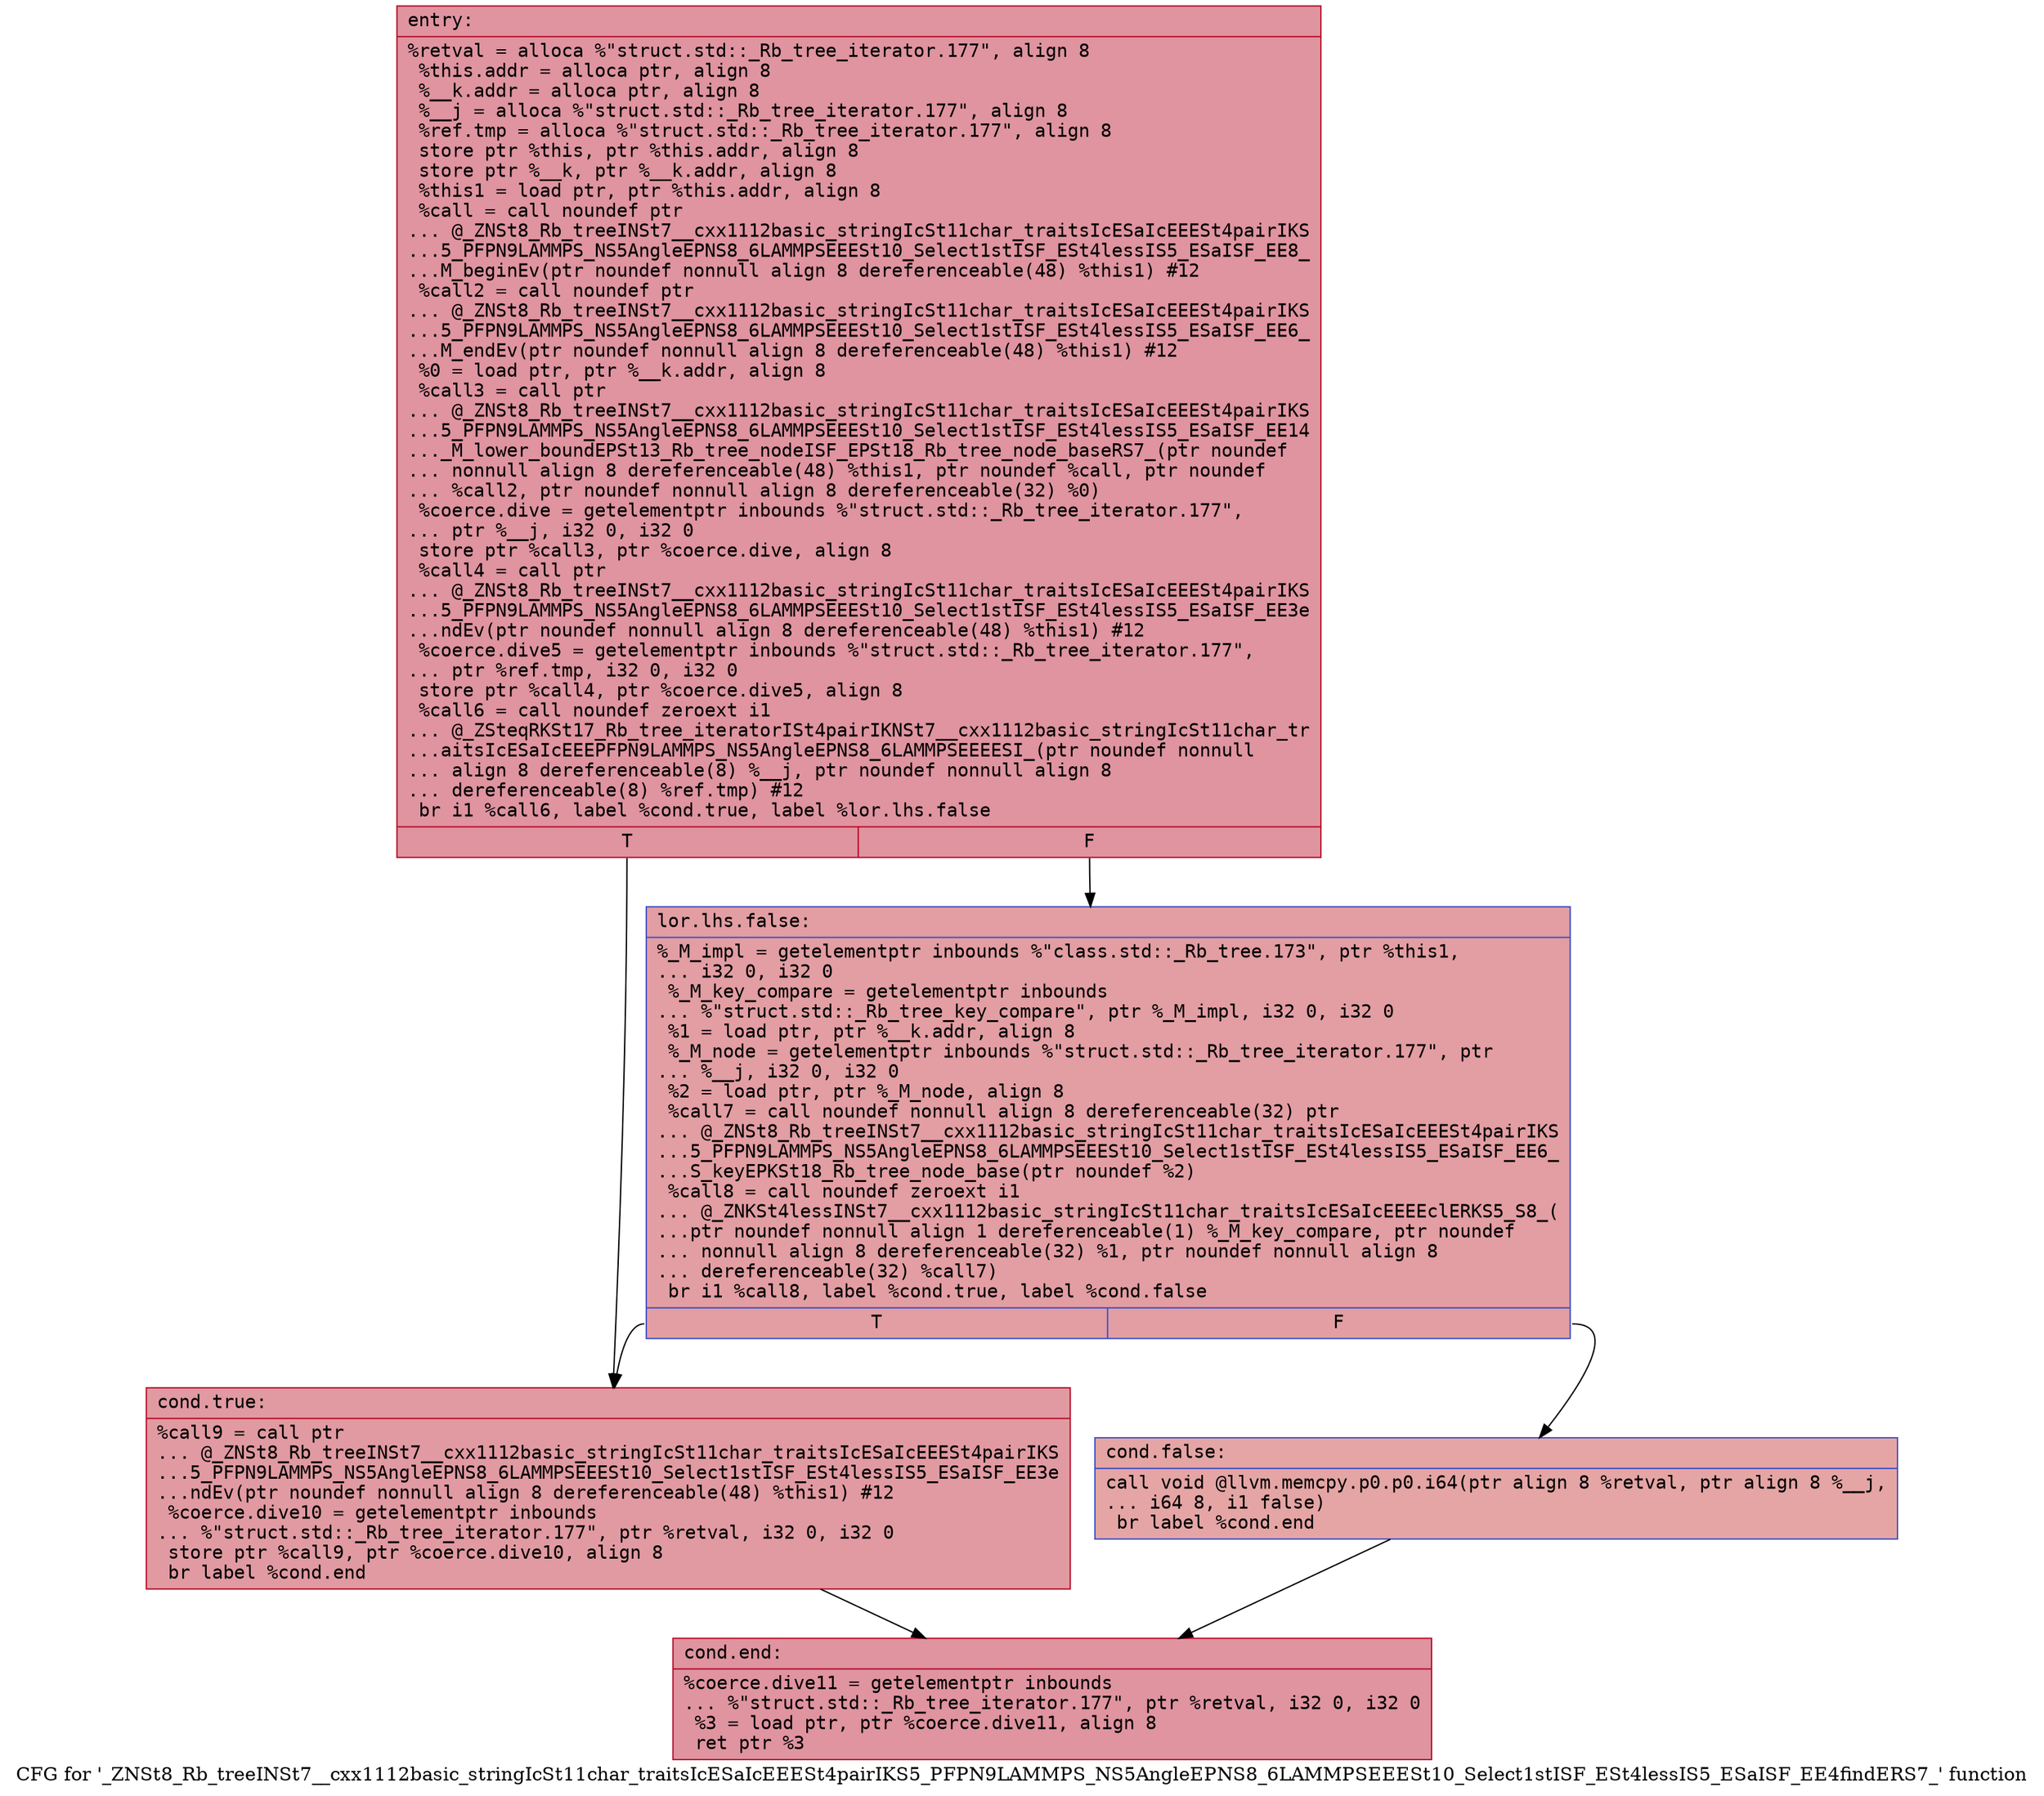 digraph "CFG for '_ZNSt8_Rb_treeINSt7__cxx1112basic_stringIcSt11char_traitsIcESaIcEEESt4pairIKS5_PFPN9LAMMPS_NS5AngleEPNS8_6LAMMPSEEESt10_Select1stISF_ESt4lessIS5_ESaISF_EE4findERS7_' function" {
	label="CFG for '_ZNSt8_Rb_treeINSt7__cxx1112basic_stringIcSt11char_traitsIcESaIcEEESt4pairIKS5_PFPN9LAMMPS_NS5AngleEPNS8_6LAMMPSEEESt10_Select1stISF_ESt4lessIS5_ESaISF_EE4findERS7_' function";

	Node0x562846b64d70 [shape=record,color="#b70d28ff", style=filled, fillcolor="#b70d2870" fontname="Courier",label="{entry:\l|  %retval = alloca %\"struct.std::_Rb_tree_iterator.177\", align 8\l  %this.addr = alloca ptr, align 8\l  %__k.addr = alloca ptr, align 8\l  %__j = alloca %\"struct.std::_Rb_tree_iterator.177\", align 8\l  %ref.tmp = alloca %\"struct.std::_Rb_tree_iterator.177\", align 8\l  store ptr %this, ptr %this.addr, align 8\l  store ptr %__k, ptr %__k.addr, align 8\l  %this1 = load ptr, ptr %this.addr, align 8\l  %call = call noundef ptr\l... @_ZNSt8_Rb_treeINSt7__cxx1112basic_stringIcSt11char_traitsIcESaIcEEESt4pairIKS\l...5_PFPN9LAMMPS_NS5AngleEPNS8_6LAMMPSEEESt10_Select1stISF_ESt4lessIS5_ESaISF_EE8_\l...M_beginEv(ptr noundef nonnull align 8 dereferenceable(48) %this1) #12\l  %call2 = call noundef ptr\l... @_ZNSt8_Rb_treeINSt7__cxx1112basic_stringIcSt11char_traitsIcESaIcEEESt4pairIKS\l...5_PFPN9LAMMPS_NS5AngleEPNS8_6LAMMPSEEESt10_Select1stISF_ESt4lessIS5_ESaISF_EE6_\l...M_endEv(ptr noundef nonnull align 8 dereferenceable(48) %this1) #12\l  %0 = load ptr, ptr %__k.addr, align 8\l  %call3 = call ptr\l... @_ZNSt8_Rb_treeINSt7__cxx1112basic_stringIcSt11char_traitsIcESaIcEEESt4pairIKS\l...5_PFPN9LAMMPS_NS5AngleEPNS8_6LAMMPSEEESt10_Select1stISF_ESt4lessIS5_ESaISF_EE14\l..._M_lower_boundEPSt13_Rb_tree_nodeISF_EPSt18_Rb_tree_node_baseRS7_(ptr noundef\l... nonnull align 8 dereferenceable(48) %this1, ptr noundef %call, ptr noundef\l... %call2, ptr noundef nonnull align 8 dereferenceable(32) %0)\l  %coerce.dive = getelementptr inbounds %\"struct.std::_Rb_tree_iterator.177\",\l... ptr %__j, i32 0, i32 0\l  store ptr %call3, ptr %coerce.dive, align 8\l  %call4 = call ptr\l... @_ZNSt8_Rb_treeINSt7__cxx1112basic_stringIcSt11char_traitsIcESaIcEEESt4pairIKS\l...5_PFPN9LAMMPS_NS5AngleEPNS8_6LAMMPSEEESt10_Select1stISF_ESt4lessIS5_ESaISF_EE3e\l...ndEv(ptr noundef nonnull align 8 dereferenceable(48) %this1) #12\l  %coerce.dive5 = getelementptr inbounds %\"struct.std::_Rb_tree_iterator.177\",\l... ptr %ref.tmp, i32 0, i32 0\l  store ptr %call4, ptr %coerce.dive5, align 8\l  %call6 = call noundef zeroext i1\l... @_ZSteqRKSt17_Rb_tree_iteratorISt4pairIKNSt7__cxx1112basic_stringIcSt11char_tr\l...aitsIcESaIcEEEPFPN9LAMMPS_NS5AngleEPNS8_6LAMMPSEEEESI_(ptr noundef nonnull\l... align 8 dereferenceable(8) %__j, ptr noundef nonnull align 8\l... dereferenceable(8) %ref.tmp) #12\l  br i1 %call6, label %cond.true, label %lor.lhs.false\l|{<s0>T|<s1>F}}"];
	Node0x562846b64d70:s0 -> Node0x562846b661c0[tooltip="entry -> cond.true\nProbability 50.00%" ];
	Node0x562846b64d70:s1 -> Node0x562846b66240[tooltip="entry -> lor.lhs.false\nProbability 50.00%" ];
	Node0x562846b66240 [shape=record,color="#3d50c3ff", style=filled, fillcolor="#be242e70" fontname="Courier",label="{lor.lhs.false:\l|  %_M_impl = getelementptr inbounds %\"class.std::_Rb_tree.173\", ptr %this1,\l... i32 0, i32 0\l  %_M_key_compare = getelementptr inbounds\l... %\"struct.std::_Rb_tree_key_compare\", ptr %_M_impl, i32 0, i32 0\l  %1 = load ptr, ptr %__k.addr, align 8\l  %_M_node = getelementptr inbounds %\"struct.std::_Rb_tree_iterator.177\", ptr\l... %__j, i32 0, i32 0\l  %2 = load ptr, ptr %_M_node, align 8\l  %call7 = call noundef nonnull align 8 dereferenceable(32) ptr\l... @_ZNSt8_Rb_treeINSt7__cxx1112basic_stringIcSt11char_traitsIcESaIcEEESt4pairIKS\l...5_PFPN9LAMMPS_NS5AngleEPNS8_6LAMMPSEEESt10_Select1stISF_ESt4lessIS5_ESaISF_EE6_\l...S_keyEPKSt18_Rb_tree_node_base(ptr noundef %2)\l  %call8 = call noundef zeroext i1\l... @_ZNKSt4lessINSt7__cxx1112basic_stringIcSt11char_traitsIcESaIcEEEEclERKS5_S8_(\l...ptr noundef nonnull align 1 dereferenceable(1) %_M_key_compare, ptr noundef\l... nonnull align 8 dereferenceable(32) %1, ptr noundef nonnull align 8\l... dereferenceable(32) %call7)\l  br i1 %call8, label %cond.true, label %cond.false\l|{<s0>T|<s1>F}}"];
	Node0x562846b66240:s0 -> Node0x562846b661c0[tooltip="lor.lhs.false -> cond.true\nProbability 50.00%" ];
	Node0x562846b66240:s1 -> Node0x562846b66960[tooltip="lor.lhs.false -> cond.false\nProbability 50.00%" ];
	Node0x562846b661c0 [shape=record,color="#b70d28ff", style=filled, fillcolor="#bb1b2c70" fontname="Courier",label="{cond.true:\l|  %call9 = call ptr\l... @_ZNSt8_Rb_treeINSt7__cxx1112basic_stringIcSt11char_traitsIcESaIcEEESt4pairIKS\l...5_PFPN9LAMMPS_NS5AngleEPNS8_6LAMMPSEEESt10_Select1stISF_ESt4lessIS5_ESaISF_EE3e\l...ndEv(ptr noundef nonnull align 8 dereferenceable(48) %this1) #12\l  %coerce.dive10 = getelementptr inbounds\l... %\"struct.std::_Rb_tree_iterator.177\", ptr %retval, i32 0, i32 0\l  store ptr %call9, ptr %coerce.dive10, align 8\l  br label %cond.end\l}"];
	Node0x562846b661c0 -> Node0x562846b66f40[tooltip="cond.true -> cond.end\nProbability 100.00%" ];
	Node0x562846b66960 [shape=record,color="#3d50c3ff", style=filled, fillcolor="#c5333470" fontname="Courier",label="{cond.false:\l|  call void @llvm.memcpy.p0.p0.i64(ptr align 8 %retval, ptr align 8 %__j,\l... i64 8, i1 false)\l  br label %cond.end\l}"];
	Node0x562846b66960 -> Node0x562846b66f40[tooltip="cond.false -> cond.end\nProbability 100.00%" ];
	Node0x562846b66f40 [shape=record,color="#b70d28ff", style=filled, fillcolor="#b70d2870" fontname="Courier",label="{cond.end:\l|  %coerce.dive11 = getelementptr inbounds\l... %\"struct.std::_Rb_tree_iterator.177\", ptr %retval, i32 0, i32 0\l  %3 = load ptr, ptr %coerce.dive11, align 8\l  ret ptr %3\l}"];
}
